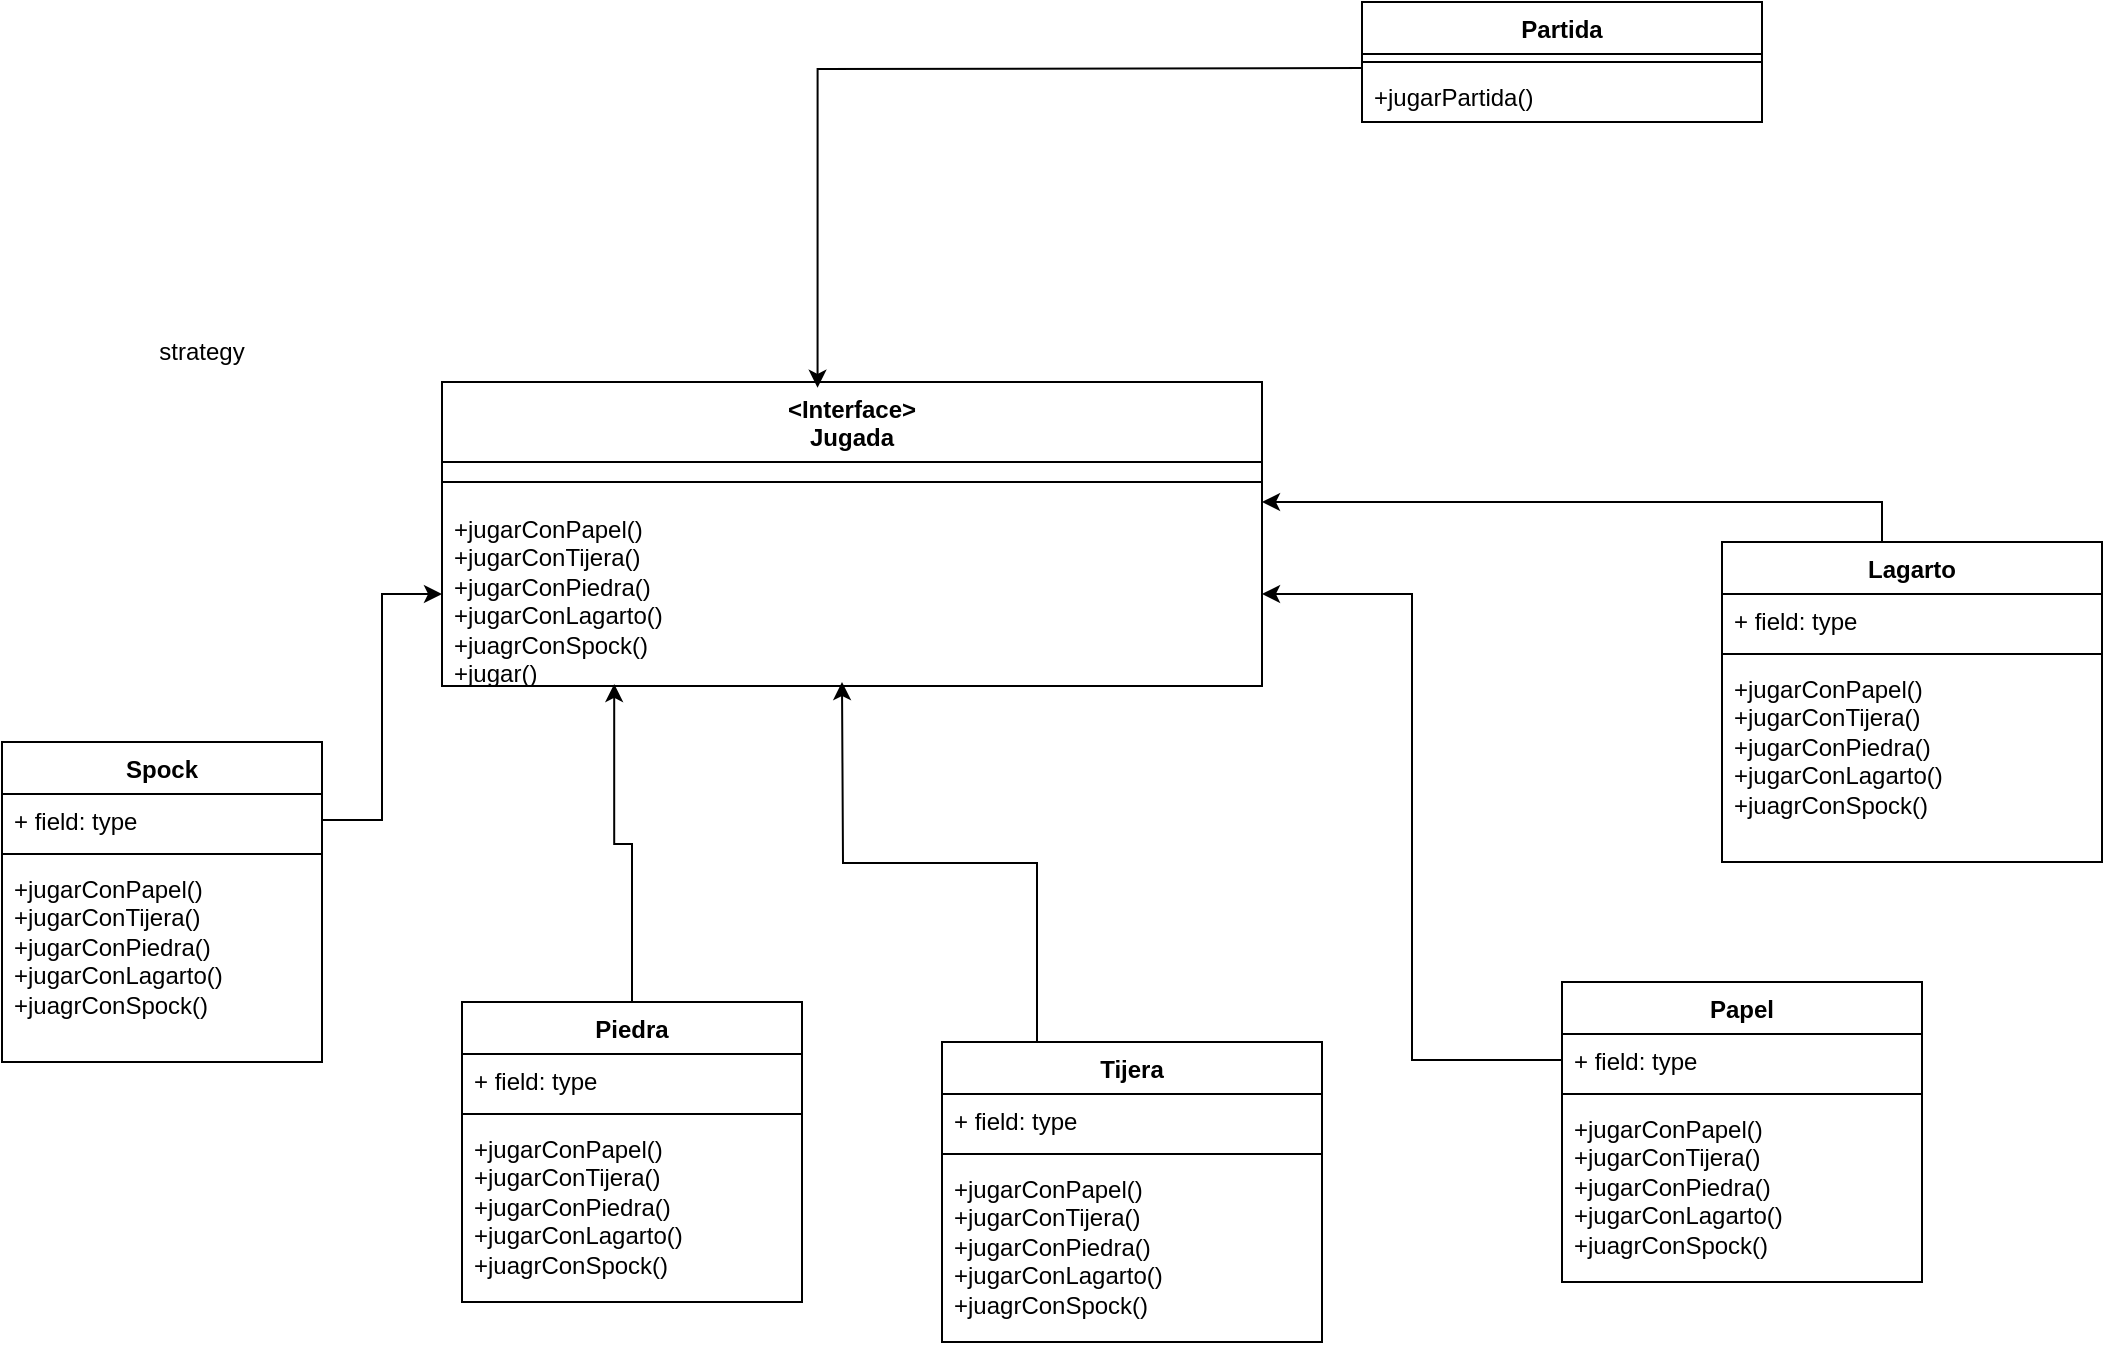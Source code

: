 <mxfile version="26.1.1">
  <diagram name="Página-1" id="z5jc_JLpK-F-OStTAddj">
    <mxGraphModel dx="768" dy="1539" grid="1" gridSize="10" guides="1" tooltips="1" connect="1" arrows="1" fold="1" page="1" pageScale="1" pageWidth="827" pageHeight="1169" math="0" shadow="0">
      <root>
        <mxCell id="0" />
        <mxCell id="1" parent="0" />
        <mxCell id="HYHVvA7Gp-5AyTyFgbFr-1" value="strategy" style="text;html=1;align=center;verticalAlign=middle;whiteSpace=wrap;rounded=0;" vertex="1" parent="1">
          <mxGeometry x="130" y="40" width="60" height="30" as="geometry" />
        </mxCell>
        <mxCell id="HYHVvA7Gp-5AyTyFgbFr-14" value="Piedra" style="swimlane;fontStyle=1;align=center;verticalAlign=top;childLayout=stackLayout;horizontal=1;startSize=26;horizontalStack=0;resizeParent=1;resizeParentMax=0;resizeLast=0;collapsible=1;marginBottom=0;whiteSpace=wrap;html=1;" vertex="1" parent="1">
          <mxGeometry x="290" y="380" width="170" height="150" as="geometry" />
        </mxCell>
        <mxCell id="HYHVvA7Gp-5AyTyFgbFr-15" value="+ field: type" style="text;strokeColor=none;fillColor=none;align=left;verticalAlign=top;spacingLeft=4;spacingRight=4;overflow=hidden;rotatable=0;points=[[0,0.5],[1,0.5]];portConstraint=eastwest;whiteSpace=wrap;html=1;" vertex="1" parent="HYHVvA7Gp-5AyTyFgbFr-14">
          <mxGeometry y="26" width="170" height="26" as="geometry" />
        </mxCell>
        <mxCell id="HYHVvA7Gp-5AyTyFgbFr-16" value="" style="line;strokeWidth=1;fillColor=none;align=left;verticalAlign=middle;spacingTop=-1;spacingLeft=3;spacingRight=3;rotatable=0;labelPosition=right;points=[];portConstraint=eastwest;strokeColor=inherit;" vertex="1" parent="HYHVvA7Gp-5AyTyFgbFr-14">
          <mxGeometry y="52" width="170" height="8" as="geometry" />
        </mxCell>
        <mxCell id="HYHVvA7Gp-5AyTyFgbFr-17" value="+jugarConPapel()&lt;br&gt;+jugarConTijera()&lt;br&gt;+jugarConPiedra()&lt;br&gt;+jugarConLagarto()&lt;br&gt;+juagrConSpock()&lt;div&gt;&lt;br&gt;&lt;/div&gt;" style="text;strokeColor=none;fillColor=none;align=left;verticalAlign=top;spacingLeft=4;spacingRight=4;overflow=hidden;rotatable=0;points=[[0,0.5],[1,0.5]];portConstraint=eastwest;whiteSpace=wrap;html=1;" vertex="1" parent="HYHVvA7Gp-5AyTyFgbFr-14">
          <mxGeometry y="60" width="170" height="90" as="geometry" />
        </mxCell>
        <mxCell id="HYHVvA7Gp-5AyTyFgbFr-18" value="&amp;lt;Interface&amp;gt;&lt;br&gt;Jugada" style="swimlane;fontStyle=1;align=center;verticalAlign=top;childLayout=stackLayout;horizontal=1;startSize=40;horizontalStack=0;resizeParent=1;resizeParentMax=0;resizeLast=0;collapsible=1;marginBottom=0;whiteSpace=wrap;html=1;" vertex="1" parent="1">
          <mxGeometry x="280" y="70" width="410" height="152" as="geometry" />
        </mxCell>
        <mxCell id="HYHVvA7Gp-5AyTyFgbFr-20" value="" style="line;strokeWidth=1;fillColor=none;align=left;verticalAlign=middle;spacingTop=-1;spacingLeft=3;spacingRight=3;rotatable=0;labelPosition=right;points=[];portConstraint=eastwest;strokeColor=inherit;" vertex="1" parent="HYHVvA7Gp-5AyTyFgbFr-18">
          <mxGeometry y="40" width="410" height="20" as="geometry" />
        </mxCell>
        <mxCell id="HYHVvA7Gp-5AyTyFgbFr-21" value="+jugarConPapel()&lt;br&gt;+jugarConTijera()&lt;br&gt;+jugarConPiedra()&lt;br&gt;+jugarConLagarto()&lt;br&gt;+juagrConSpock()&lt;br&gt;&lt;div&gt;+jugar()&lt;/div&gt;" style="text;strokeColor=none;fillColor=none;align=left;verticalAlign=top;spacingLeft=4;spacingRight=4;overflow=hidden;rotatable=0;points=[[0,0.5],[1,0.5]];portConstraint=eastwest;whiteSpace=wrap;html=1;" vertex="1" parent="HYHVvA7Gp-5AyTyFgbFr-18">
          <mxGeometry y="60" width="410" height="92" as="geometry" />
        </mxCell>
        <mxCell id="HYHVvA7Gp-5AyTyFgbFr-53" style="edgeStyle=orthogonalEdgeStyle;rounded=0;orthogonalLoop=1;jettySize=auto;html=1;exitX=0.25;exitY=0;exitDx=0;exitDy=0;" edge="1" parent="1" source="HYHVvA7Gp-5AyTyFgbFr-22">
          <mxGeometry relative="1" as="geometry">
            <mxPoint x="480" y="220" as="targetPoint" />
          </mxGeometry>
        </mxCell>
        <mxCell id="HYHVvA7Gp-5AyTyFgbFr-22" value="Tijera" style="swimlane;fontStyle=1;align=center;verticalAlign=top;childLayout=stackLayout;horizontal=1;startSize=26;horizontalStack=0;resizeParent=1;resizeParentMax=0;resizeLast=0;collapsible=1;marginBottom=0;whiteSpace=wrap;html=1;" vertex="1" parent="1">
          <mxGeometry x="530" y="400" width="190" height="150" as="geometry" />
        </mxCell>
        <mxCell id="HYHVvA7Gp-5AyTyFgbFr-23" value="+ field: type" style="text;strokeColor=none;fillColor=none;align=left;verticalAlign=top;spacingLeft=4;spacingRight=4;overflow=hidden;rotatable=0;points=[[0,0.5],[1,0.5]];portConstraint=eastwest;whiteSpace=wrap;html=1;" vertex="1" parent="HYHVvA7Gp-5AyTyFgbFr-22">
          <mxGeometry y="26" width="190" height="26" as="geometry" />
        </mxCell>
        <mxCell id="HYHVvA7Gp-5AyTyFgbFr-24" value="" style="line;strokeWidth=1;fillColor=none;align=left;verticalAlign=middle;spacingTop=-1;spacingLeft=3;spacingRight=3;rotatable=0;labelPosition=right;points=[];portConstraint=eastwest;strokeColor=inherit;" vertex="1" parent="HYHVvA7Gp-5AyTyFgbFr-22">
          <mxGeometry y="52" width="190" height="8" as="geometry" />
        </mxCell>
        <mxCell id="HYHVvA7Gp-5AyTyFgbFr-25" value="+jugarConPapel()&lt;br&gt;+jugarConTijera()&lt;br&gt;+jugarConPiedra()&lt;br&gt;+jugarConLagarto()&lt;br&gt;+juagrConSpock()&lt;div&gt;&lt;br&gt;&lt;/div&gt;" style="text;strokeColor=none;fillColor=none;align=left;verticalAlign=top;spacingLeft=4;spacingRight=4;overflow=hidden;rotatable=0;points=[[0,0.5],[1,0.5]];portConstraint=eastwest;whiteSpace=wrap;html=1;" vertex="1" parent="HYHVvA7Gp-5AyTyFgbFr-22">
          <mxGeometry y="60" width="190" height="90" as="geometry" />
        </mxCell>
        <mxCell id="HYHVvA7Gp-5AyTyFgbFr-34" value="Spock" style="swimlane;fontStyle=1;align=center;verticalAlign=top;childLayout=stackLayout;horizontal=1;startSize=26;horizontalStack=0;resizeParent=1;resizeParentMax=0;resizeLast=0;collapsible=1;marginBottom=0;whiteSpace=wrap;html=1;" vertex="1" parent="1">
          <mxGeometry x="60" y="250" width="160" height="160" as="geometry" />
        </mxCell>
        <mxCell id="HYHVvA7Gp-5AyTyFgbFr-35" value="+ field: type" style="text;strokeColor=none;fillColor=none;align=left;verticalAlign=top;spacingLeft=4;spacingRight=4;overflow=hidden;rotatable=0;points=[[0,0.5],[1,0.5]];portConstraint=eastwest;whiteSpace=wrap;html=1;" vertex="1" parent="HYHVvA7Gp-5AyTyFgbFr-34">
          <mxGeometry y="26" width="160" height="26" as="geometry" />
        </mxCell>
        <mxCell id="HYHVvA7Gp-5AyTyFgbFr-36" value="" style="line;strokeWidth=1;fillColor=none;align=left;verticalAlign=middle;spacingTop=-1;spacingLeft=3;spacingRight=3;rotatable=0;labelPosition=right;points=[];portConstraint=eastwest;strokeColor=inherit;" vertex="1" parent="HYHVvA7Gp-5AyTyFgbFr-34">
          <mxGeometry y="52" width="160" height="8" as="geometry" />
        </mxCell>
        <mxCell id="HYHVvA7Gp-5AyTyFgbFr-37" value="+jugarConPapel()&lt;br&gt;+jugarConTijera()&lt;br&gt;+jugarConPiedra()&lt;br&gt;+jugarConLagarto()&lt;br&gt;+juagrConSpock()&lt;div&gt;&lt;br&gt;&lt;/div&gt;" style="text;strokeColor=none;fillColor=none;align=left;verticalAlign=top;spacingLeft=4;spacingRight=4;overflow=hidden;rotatable=0;points=[[0,0.5],[1,0.5]];portConstraint=eastwest;whiteSpace=wrap;html=1;" vertex="1" parent="HYHVvA7Gp-5AyTyFgbFr-34">
          <mxGeometry y="60" width="160" height="100" as="geometry" />
        </mxCell>
        <mxCell id="HYHVvA7Gp-5AyTyFgbFr-47" style="edgeStyle=orthogonalEdgeStyle;rounded=0;orthogonalLoop=1;jettySize=auto;html=1;exitX=0.5;exitY=0;exitDx=0;exitDy=0;" edge="1" parent="1" source="HYHVvA7Gp-5AyTyFgbFr-38" target="HYHVvA7Gp-5AyTyFgbFr-21">
          <mxGeometry relative="1" as="geometry">
            <Array as="points">
              <mxPoint x="1000" y="130" />
            </Array>
          </mxGeometry>
        </mxCell>
        <mxCell id="HYHVvA7Gp-5AyTyFgbFr-38" value="Lagarto" style="swimlane;fontStyle=1;align=center;verticalAlign=top;childLayout=stackLayout;horizontal=1;startSize=26;horizontalStack=0;resizeParent=1;resizeParentMax=0;resizeLast=0;collapsible=1;marginBottom=0;whiteSpace=wrap;html=1;" vertex="1" parent="1">
          <mxGeometry x="920" y="150" width="190" height="160" as="geometry" />
        </mxCell>
        <mxCell id="HYHVvA7Gp-5AyTyFgbFr-39" value="+ field: type" style="text;strokeColor=none;fillColor=none;align=left;verticalAlign=top;spacingLeft=4;spacingRight=4;overflow=hidden;rotatable=0;points=[[0,0.5],[1,0.5]];portConstraint=eastwest;whiteSpace=wrap;html=1;" vertex="1" parent="HYHVvA7Gp-5AyTyFgbFr-38">
          <mxGeometry y="26" width="190" height="26" as="geometry" />
        </mxCell>
        <mxCell id="HYHVvA7Gp-5AyTyFgbFr-40" value="" style="line;strokeWidth=1;fillColor=none;align=left;verticalAlign=middle;spacingTop=-1;spacingLeft=3;spacingRight=3;rotatable=0;labelPosition=right;points=[];portConstraint=eastwest;strokeColor=inherit;" vertex="1" parent="HYHVvA7Gp-5AyTyFgbFr-38">
          <mxGeometry y="52" width="190" height="8" as="geometry" />
        </mxCell>
        <mxCell id="HYHVvA7Gp-5AyTyFgbFr-41" value="+jugarConPapel()&lt;br&gt;+jugarConTijera()&lt;br&gt;+jugarConPiedra()&lt;br&gt;+jugarConLagarto()&lt;br&gt;+juagrConSpock()&lt;div&gt;&lt;br&gt;&lt;/div&gt;" style="text;strokeColor=none;fillColor=none;align=left;verticalAlign=top;spacingLeft=4;spacingRight=4;overflow=hidden;rotatable=0;points=[[0,0.5],[1,0.5]];portConstraint=eastwest;whiteSpace=wrap;html=1;" vertex="1" parent="HYHVvA7Gp-5AyTyFgbFr-38">
          <mxGeometry y="60" width="190" height="100" as="geometry" />
        </mxCell>
        <mxCell id="HYHVvA7Gp-5AyTyFgbFr-42" style="edgeStyle=orthogonalEdgeStyle;rounded=0;orthogonalLoop=1;jettySize=auto;html=1;exitX=1;exitY=0.5;exitDx=0;exitDy=0;" edge="1" parent="1" source="HYHVvA7Gp-5AyTyFgbFr-35" target="HYHVvA7Gp-5AyTyFgbFr-21">
          <mxGeometry relative="1" as="geometry" />
        </mxCell>
        <mxCell id="HYHVvA7Gp-5AyTyFgbFr-43" style="edgeStyle=orthogonalEdgeStyle;rounded=0;orthogonalLoop=1;jettySize=auto;html=1;exitX=0.5;exitY=0;exitDx=0;exitDy=0;entryX=0.21;entryY=0.989;entryDx=0;entryDy=0;entryPerimeter=0;" edge="1" parent="1" source="HYHVvA7Gp-5AyTyFgbFr-14" target="HYHVvA7Gp-5AyTyFgbFr-21">
          <mxGeometry relative="1" as="geometry" />
        </mxCell>
        <mxCell id="HYHVvA7Gp-5AyTyFgbFr-48" value="Papel" style="swimlane;fontStyle=1;align=center;verticalAlign=top;childLayout=stackLayout;horizontal=1;startSize=26;horizontalStack=0;resizeParent=1;resizeParentMax=0;resizeLast=0;collapsible=1;marginBottom=0;whiteSpace=wrap;html=1;" vertex="1" parent="1">
          <mxGeometry x="840" y="370" width="180" height="150" as="geometry" />
        </mxCell>
        <mxCell id="HYHVvA7Gp-5AyTyFgbFr-49" value="+ field: type" style="text;strokeColor=none;fillColor=none;align=left;verticalAlign=top;spacingLeft=4;spacingRight=4;overflow=hidden;rotatable=0;points=[[0,0.5],[1,0.5]];portConstraint=eastwest;whiteSpace=wrap;html=1;" vertex="1" parent="HYHVvA7Gp-5AyTyFgbFr-48">
          <mxGeometry y="26" width="180" height="26" as="geometry" />
        </mxCell>
        <mxCell id="HYHVvA7Gp-5AyTyFgbFr-50" value="" style="line;strokeWidth=1;fillColor=none;align=left;verticalAlign=middle;spacingTop=-1;spacingLeft=3;spacingRight=3;rotatable=0;labelPosition=right;points=[];portConstraint=eastwest;strokeColor=inherit;" vertex="1" parent="HYHVvA7Gp-5AyTyFgbFr-48">
          <mxGeometry y="52" width="180" height="8" as="geometry" />
        </mxCell>
        <mxCell id="HYHVvA7Gp-5AyTyFgbFr-51" value="+jugarConPapel()&lt;br&gt;+jugarConTijera()&lt;br&gt;+jugarConPiedra()&lt;br&gt;+jugarConLagarto()&lt;br&gt;+juagrConSpock()&lt;div&gt;&lt;br&gt;&lt;/div&gt;" style="text;strokeColor=none;fillColor=none;align=left;verticalAlign=top;spacingLeft=4;spacingRight=4;overflow=hidden;rotatable=0;points=[[0,0.5],[1,0.5]];portConstraint=eastwest;whiteSpace=wrap;html=1;" vertex="1" parent="HYHVvA7Gp-5AyTyFgbFr-48">
          <mxGeometry y="60" width="180" height="90" as="geometry" />
        </mxCell>
        <mxCell id="HYHVvA7Gp-5AyTyFgbFr-54" style="edgeStyle=orthogonalEdgeStyle;rounded=0;orthogonalLoop=1;jettySize=auto;html=1;exitX=0;exitY=0.5;exitDx=0;exitDy=0;" edge="1" parent="1" source="HYHVvA7Gp-5AyTyFgbFr-49" target="HYHVvA7Gp-5AyTyFgbFr-21">
          <mxGeometry relative="1" as="geometry" />
        </mxCell>
        <mxCell id="HYHVvA7Gp-5AyTyFgbFr-55" value="Partida" style="swimlane;fontStyle=1;align=center;verticalAlign=top;childLayout=stackLayout;horizontal=1;startSize=26;horizontalStack=0;resizeParent=1;resizeParentMax=0;resizeLast=0;collapsible=1;marginBottom=0;whiteSpace=wrap;html=1;" vertex="1" parent="1">
          <mxGeometry x="740" y="-120" width="200" height="60" as="geometry" />
        </mxCell>
        <mxCell id="HYHVvA7Gp-5AyTyFgbFr-57" value="" style="line;strokeWidth=1;fillColor=none;align=left;verticalAlign=middle;spacingTop=-1;spacingLeft=3;spacingRight=3;rotatable=0;labelPosition=right;points=[];portConstraint=eastwest;strokeColor=inherit;" vertex="1" parent="HYHVvA7Gp-5AyTyFgbFr-55">
          <mxGeometry y="26" width="200" height="8" as="geometry" />
        </mxCell>
        <mxCell id="HYHVvA7Gp-5AyTyFgbFr-58" value="+jugarPartida()" style="text;strokeColor=none;fillColor=none;align=left;verticalAlign=top;spacingLeft=4;spacingRight=4;overflow=hidden;rotatable=0;points=[[0,0.5],[1,0.5]];portConstraint=eastwest;whiteSpace=wrap;html=1;" vertex="1" parent="HYHVvA7Gp-5AyTyFgbFr-55">
          <mxGeometry y="34" width="200" height="26" as="geometry" />
        </mxCell>
        <mxCell id="HYHVvA7Gp-5AyTyFgbFr-59" style="edgeStyle=orthogonalEdgeStyle;rounded=0;orthogonalLoop=1;jettySize=auto;html=1;exitX=0;exitY=0.5;exitDx=0;exitDy=0;entryX=0.458;entryY=0.019;entryDx=0;entryDy=0;entryPerimeter=0;" edge="1" parent="1" target="HYHVvA7Gp-5AyTyFgbFr-18">
          <mxGeometry relative="1" as="geometry">
            <mxPoint x="740" y="-87.0" as="sourcePoint" />
          </mxGeometry>
        </mxCell>
      </root>
    </mxGraphModel>
  </diagram>
</mxfile>

